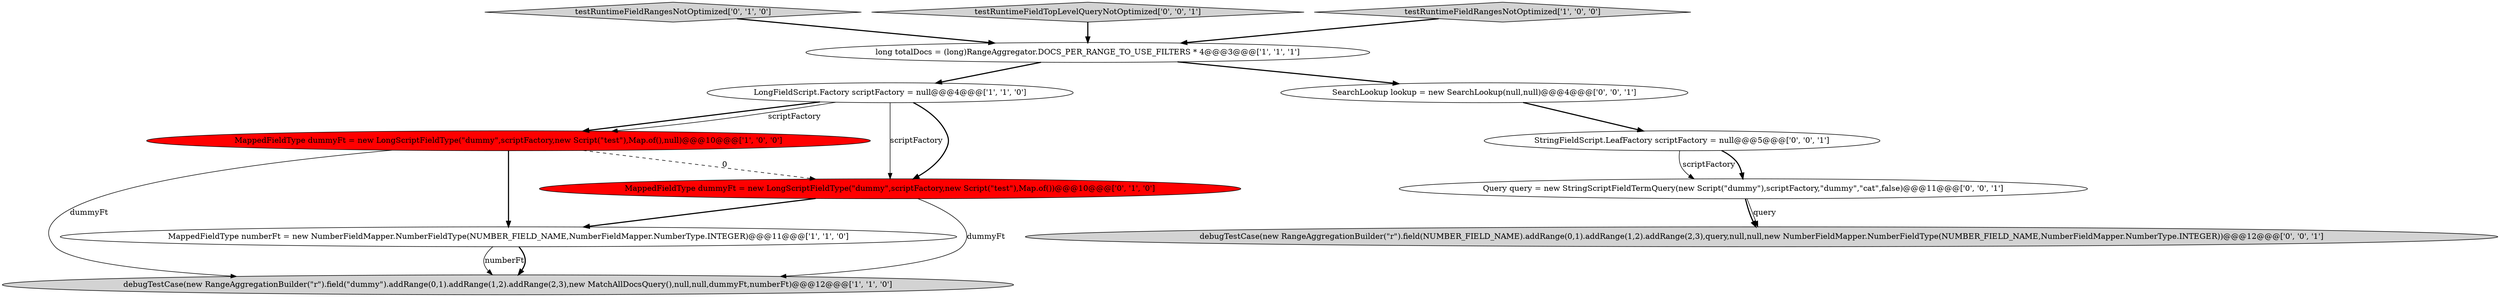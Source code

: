 digraph {
1 [style = filled, label = "debugTestCase(new RangeAggregationBuilder(\"r\").field(\"dummy\").addRange(0,1).addRange(1,2).addRange(2,3),new MatchAllDocsQuery(),null,null,dummyFt,numberFt)@@@12@@@['1', '1', '0']", fillcolor = lightgray, shape = ellipse image = "AAA0AAABBB1BBB"];
7 [style = filled, label = "testRuntimeFieldRangesNotOptimized['0', '1', '0']", fillcolor = lightgray, shape = diamond image = "AAA0AAABBB2BBB"];
8 [style = filled, label = "Query query = new StringScriptFieldTermQuery(new Script(\"dummy\"),scriptFactory,\"dummy\",\"cat\",false)@@@11@@@['0', '0', '1']", fillcolor = white, shape = ellipse image = "AAA0AAABBB3BBB"];
11 [style = filled, label = "testRuntimeFieldTopLevelQueryNotOptimized['0', '0', '1']", fillcolor = lightgray, shape = diamond image = "AAA0AAABBB3BBB"];
2 [style = filled, label = "LongFieldScript.Factory scriptFactory = null@@@4@@@['1', '1', '0']", fillcolor = white, shape = ellipse image = "AAA0AAABBB1BBB"];
9 [style = filled, label = "SearchLookup lookup = new SearchLookup(null,null)@@@4@@@['0', '0', '1']", fillcolor = white, shape = ellipse image = "AAA0AAABBB3BBB"];
4 [style = filled, label = "MappedFieldType numberFt = new NumberFieldMapper.NumberFieldType(NUMBER_FIELD_NAME,NumberFieldMapper.NumberType.INTEGER)@@@11@@@['1', '1', '0']", fillcolor = white, shape = ellipse image = "AAA0AAABBB1BBB"];
12 [style = filled, label = "StringFieldScript.LeafFactory scriptFactory = null@@@5@@@['0', '0', '1']", fillcolor = white, shape = ellipse image = "AAA0AAABBB3BBB"];
3 [style = filled, label = "testRuntimeFieldRangesNotOptimized['1', '0', '0']", fillcolor = lightgray, shape = diamond image = "AAA0AAABBB1BBB"];
10 [style = filled, label = "debugTestCase(new RangeAggregationBuilder(\"r\").field(NUMBER_FIELD_NAME).addRange(0,1).addRange(1,2).addRange(2,3),query,null,null,new NumberFieldMapper.NumberFieldType(NUMBER_FIELD_NAME,NumberFieldMapper.NumberType.INTEGER))@@@12@@@['0', '0', '1']", fillcolor = lightgray, shape = ellipse image = "AAA0AAABBB3BBB"];
6 [style = filled, label = "MappedFieldType dummyFt = new LongScriptFieldType(\"dummy\",scriptFactory,new Script(\"test\"),Map.of())@@@10@@@['0', '1', '0']", fillcolor = red, shape = ellipse image = "AAA1AAABBB2BBB"];
0 [style = filled, label = "MappedFieldType dummyFt = new LongScriptFieldType(\"dummy\",scriptFactory,new Script(\"test\"),Map.of(),null)@@@10@@@['1', '0', '0']", fillcolor = red, shape = ellipse image = "AAA1AAABBB1BBB"];
5 [style = filled, label = "long totalDocs = (long)RangeAggregator.DOCS_PER_RANGE_TO_USE_FILTERS * 4@@@3@@@['1', '1', '1']", fillcolor = white, shape = ellipse image = "AAA0AAABBB1BBB"];
8->10 [style = bold, label=""];
5->9 [style = bold, label=""];
12->8 [style = solid, label="scriptFactory"];
2->6 [style = bold, label=""];
0->6 [style = dashed, label="0"];
8->10 [style = solid, label="query"];
4->1 [style = solid, label="numberFt"];
0->1 [style = solid, label="dummyFt"];
6->4 [style = bold, label=""];
11->5 [style = bold, label=""];
5->2 [style = bold, label=""];
3->5 [style = bold, label=""];
2->0 [style = bold, label=""];
7->5 [style = bold, label=""];
0->4 [style = bold, label=""];
12->8 [style = bold, label=""];
2->0 [style = solid, label="scriptFactory"];
4->1 [style = bold, label=""];
9->12 [style = bold, label=""];
6->1 [style = solid, label="dummyFt"];
2->6 [style = solid, label="scriptFactory"];
}
